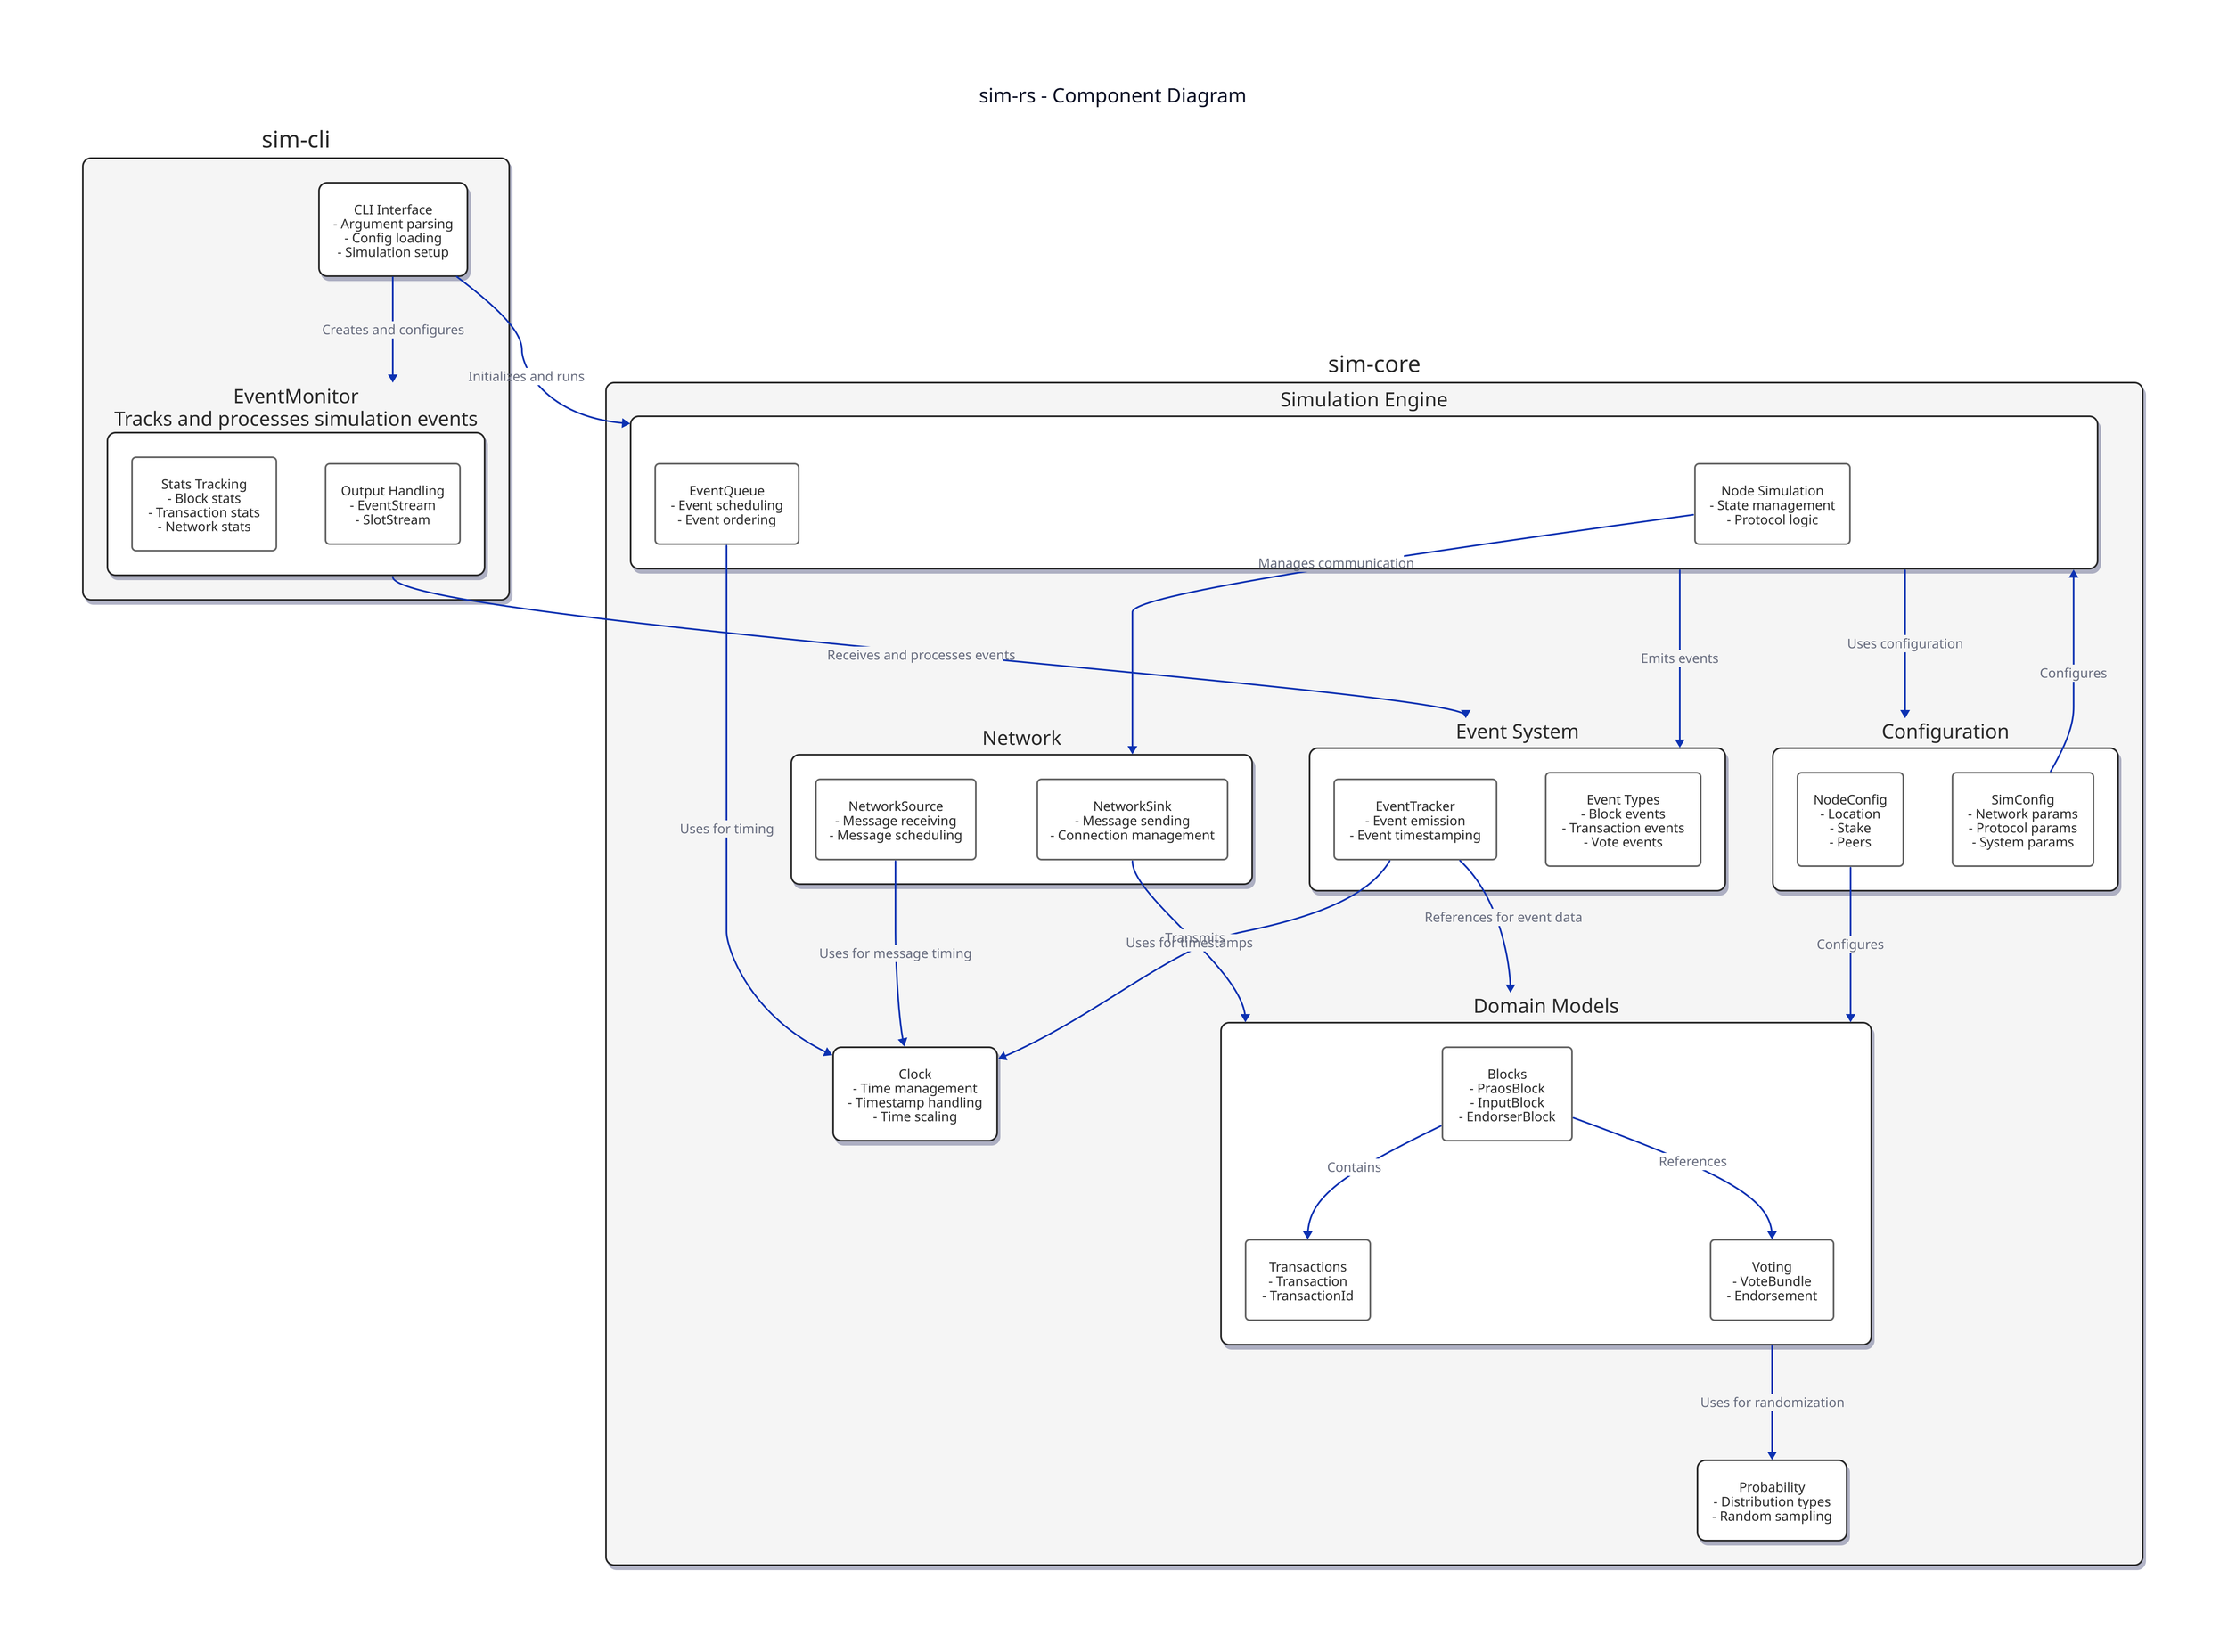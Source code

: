 title: {
  label: "sim-rs - Component Diagram"
  near: top-center
  shape: text
  style.font-size: 24
  style.bold: true
}

# Styles
classes: {
  component: {
    style: {
      stroke: "#2a2a2a"
      fill: "#ffffff"
      font-color: "#2a2a2a"
      border-radius: 10
      shadow: true
    }
  }
  container: {
    style: {
      stroke: "#2a2a2a"
      fill: "#f5f5f5"
      font-color: "#2a2a2a"
      border-radius: 10
      shadow: true
    }
  }
  subcomponent: {
    style: {
      stroke: "#666666"
      fill: "#ffffff"
      font-color: "#2a2a2a"
      border-radius: 5
      shadow: false
    }
  }
}

# Main Containers
sim-cli: {
  class: container
  label: "sim-cli"

  event_monitor: {
    class: component
    label: "EventMonitor\nTracks and processes simulation events"

    stats: {
      class: subcomponent
      label: "Stats Tracking\n- Block stats\n- Transaction stats\n- Network stats"
    }

    output: {
      class: subcomponent
      label: "Output Handling\n- EventStream\n- SlotStream"
    }
  }

  cli: {
    class: component
    label: "CLI Interface\n- Argument parsing\n- Config loading\n- Simulation setup"
  }
}

sim-core: {
  class: container
  label: "sim-core"

  clock: {
    class: component
    label: "Clock\n- Time management\n- Timestamp handling\n- Time scaling"
  }

  config: {
    class: component
    label: "Configuration"

    node_config: {
      class: subcomponent
      label: "NodeConfig\n- Location\n- Stake\n- Peers"
    }

    sim_config: {
      class: subcomponent
      label: "SimConfig\n- Network params\n- Protocol params\n- System params"
    }
  }

  model: {
    class: component
    label: "Domain Models"

    blocks: {
      class: subcomponent
      label: "Blocks\n- PraosBlock\n- InputBlock\n- EndorserBlock"
    }

    transactions: {
      class: subcomponent
      label: "Transactions\n- Transaction\n- TransactionId"
    }

    votes: {
      class: subcomponent
      label: "Voting\n- VoteBundle\n- Endorsement"
    }
  }

  network: {
    class: component
    label: "Network"

    source: {
      class: subcomponent
      label: "NetworkSource\n- Message receiving\n- Message scheduling"
    }

    sink: {
      class: subcomponent
      label: "NetworkSink\n- Message sending\n- Connection management"
    }
  }

  events: {
    class: component
    label: "Event System"

    tracker: {
      class: subcomponent
      label: "EventTracker\n- Event emission\n- Event timestamping"
    }

    types: {
      class: subcomponent
      label: "Event Types\n- Block events\n- Transaction events\n- Vote events"
    }
  }

  probability: {
    class: component
    label: "Probability\n- Distribution types\n- Random sampling"
  }

  simulation: {
    class: component
    label: "Simulation Engine"

    event_queue: {
      class: subcomponent
      label: "EventQueue\n- Event scheduling\n- Event ordering"
    }

    node_sim: {
      class: subcomponent
      label: "Node Simulation\n- State management\n- Protocol logic"
    }
  }
}

# Core Relationships
sim-cli.cli -> sim-cli.event_monitor: "Creates and configures"
sim-cli.cli -> sim-core.simulation: "Initializes and runs"
sim-cli.event_monitor -> sim-core.events: "Receives and processes events"

# Simulation Engine Relationships
sim-core.simulation.event_queue -> sim-core.clock: "Uses for timing"
sim-core.simulation.node_sim -> sim-core.network: "Manages communication"
sim-core.simulation -> sim-core.events: "Emits events"
sim-core.simulation -> sim-core.config: "Uses configuration"

# Network Relationships
sim-core.network.source -> sim-core.clock: "Uses for message timing"
sim-core.network.sink -> sim-core.model: "Transmits"

# Model Relationships
sim-core.model.blocks -> sim-core.model.transactions: "Contains"
sim-core.model.blocks -> sim-core.model.votes: "References"
sim-core.model -> sim-core.probability: "Uses for randomization"

# Event System Relationships
sim-core.events.tracker -> sim-core.model: "References for event data"
sim-core.events.tracker -> sim-core.clock: "Uses for timestamps"

# Configuration Relationships
sim-core.config.node_config -> sim-core.model: "Configures"
sim-core.config.sim_config -> sim-core.simulation: "Configures"
